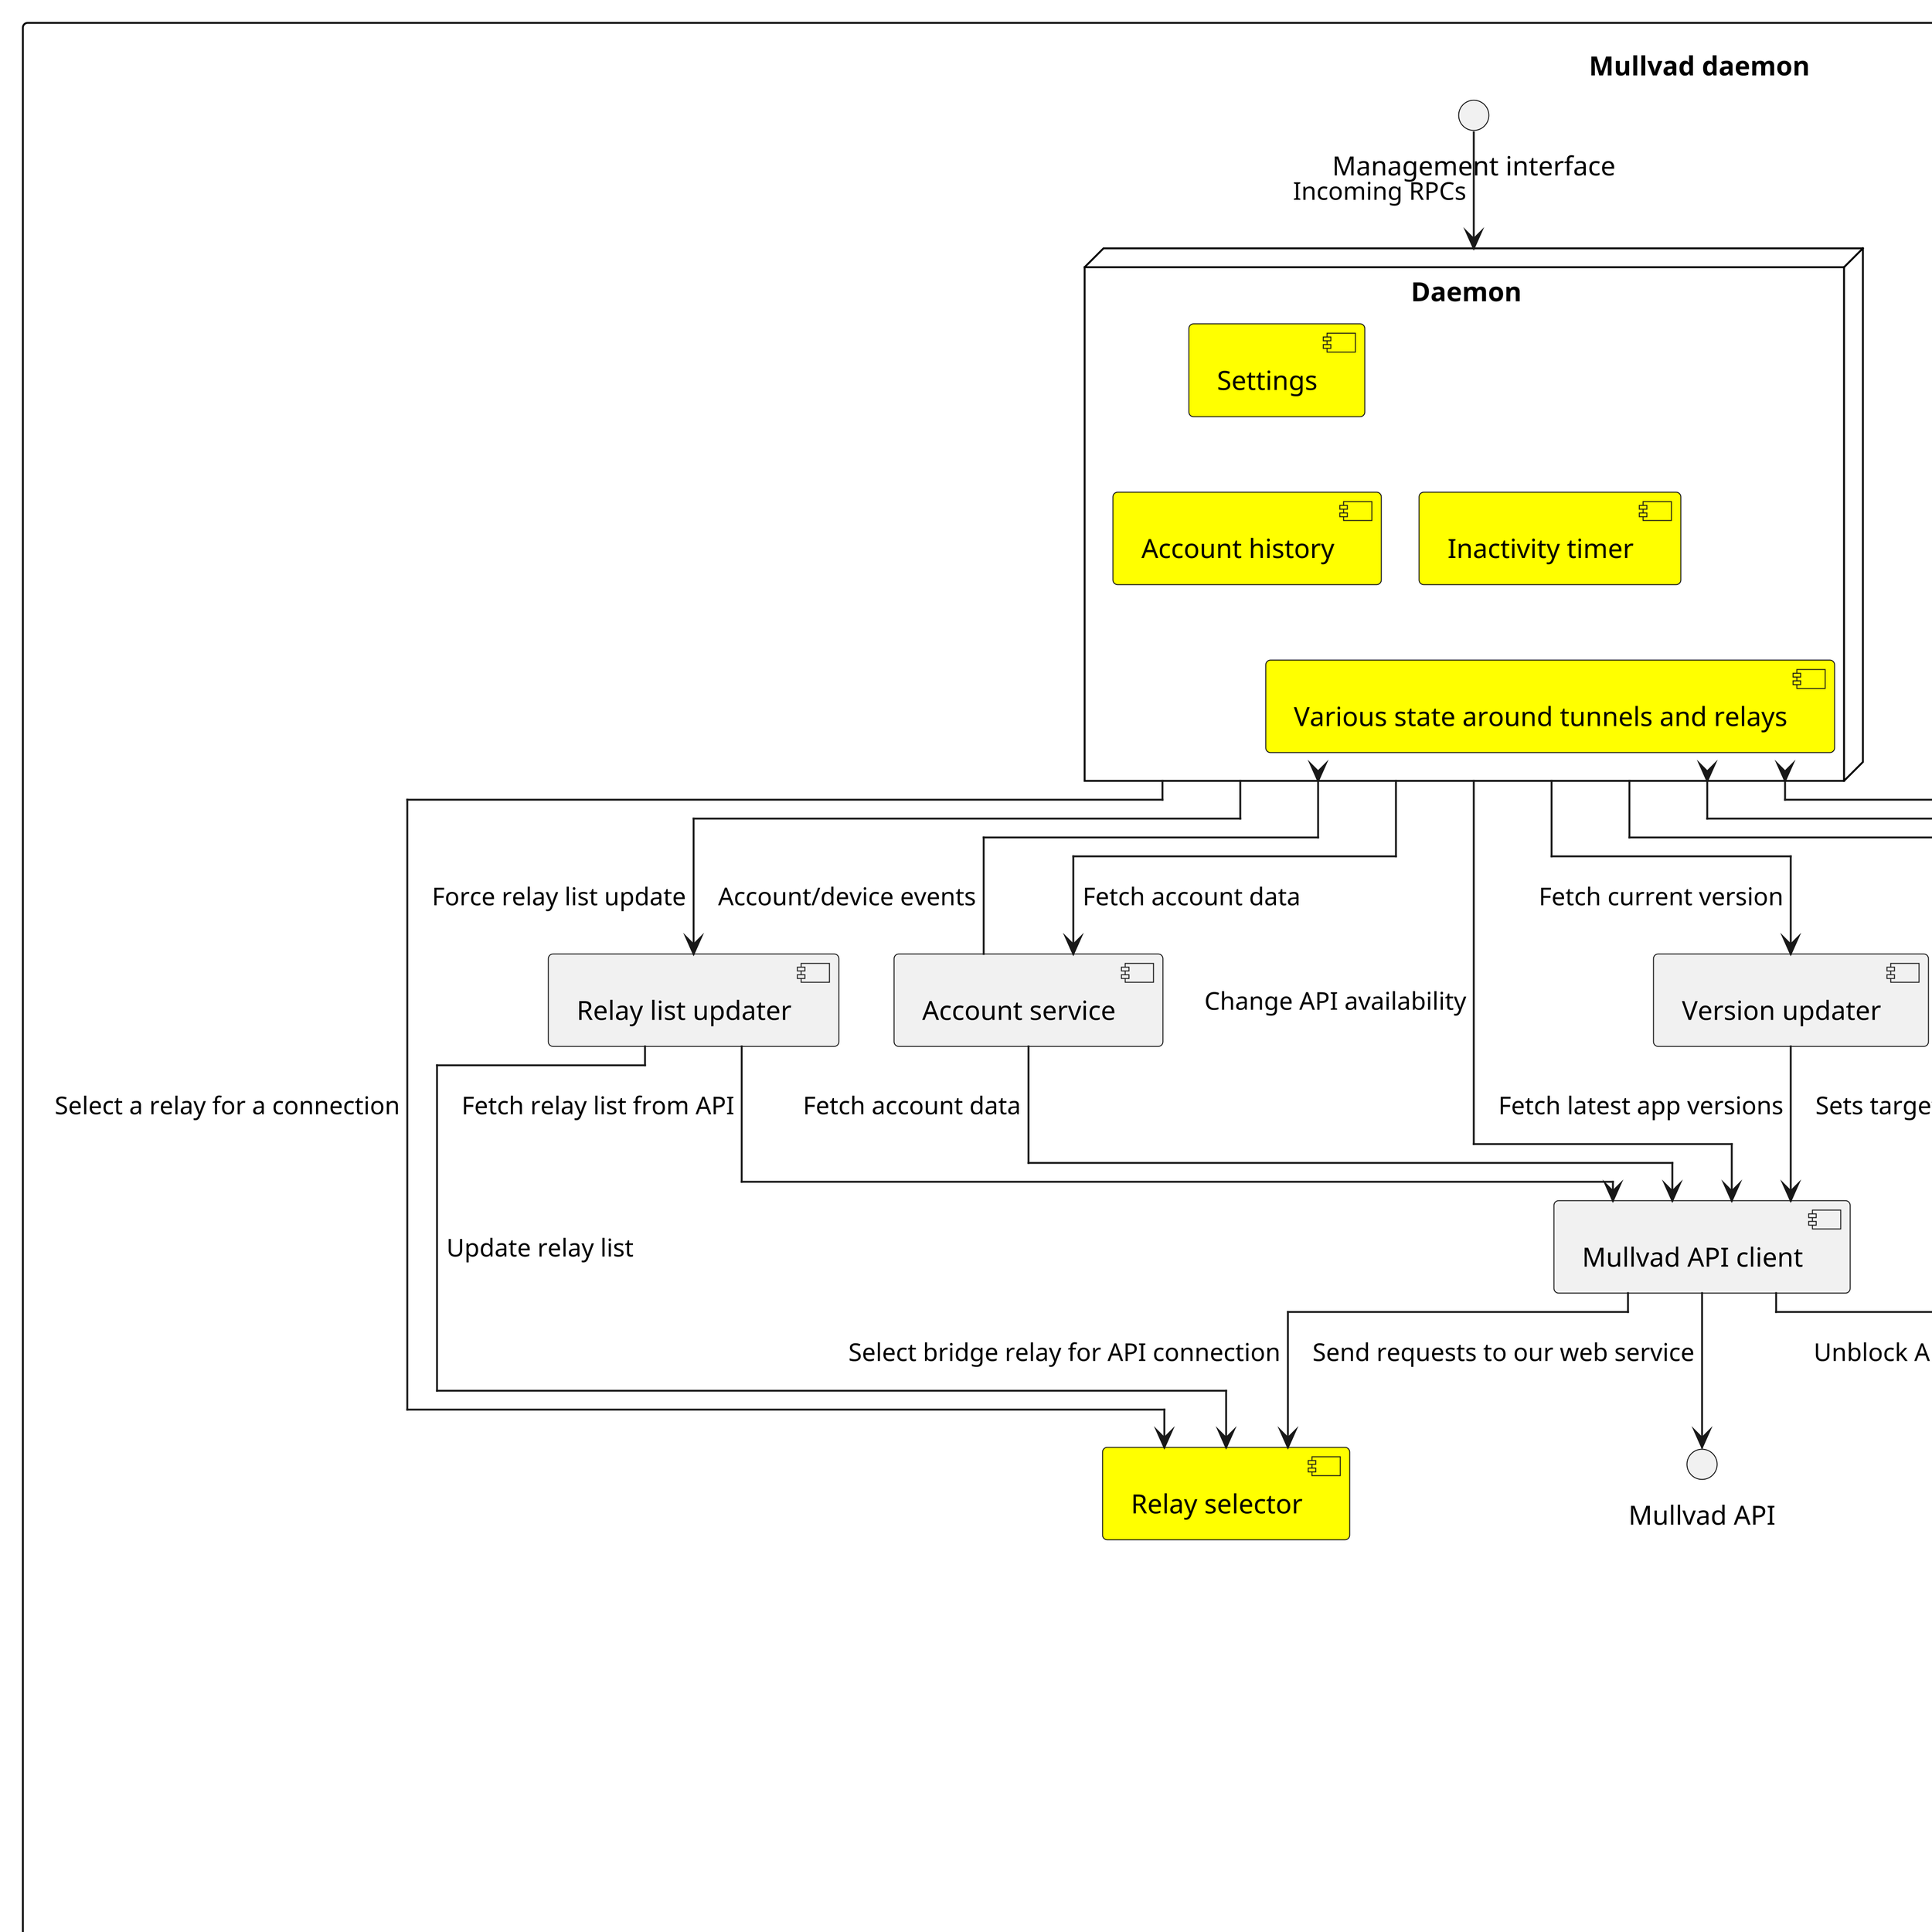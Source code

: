 
java.lang.IllegalArgumentException
	at net.sourceforge.plantuml.posimo.Path.<init>(Path.java:53)
	at net.sourceforge.plantuml.cucadiagram.dot.CucaDiagramTxtMaker.<init>(CucaDiagramTxtMaker.java:113)
	at net.sourceforge.plantuml.cucadiagram.CucaDiagram.createFilesTxt(CucaDiagram.java:678)
	at net.sourceforge.plantuml.cucadiagram.CucaDiagram.exportDiagramInternal(CucaDiagram.java:628)
	at net.sourceforge.plantuml.UmlDiagram.exportDiagramNow(UmlDiagram.java:204)
	at net.sourceforge.plantuml.AbstractPSystem.exportDiagram(AbstractPSystem.java:140)
	at net.sourceforge.plantuml.PSystemUtils.exportDiagramsCuca(PSystemUtils.java:233)
	at net.sourceforge.plantuml.PSystemUtils.exportDiagrams(PSystemUtils.java:89)
	at net.sourceforge.plantuml.SourceFileReaderAbstract.getGeneratedImages(SourceFileReaderAbstract.java:160)
	at net.sourceforge.plantuml.Run.manageFileInternal(Run.java:530)
	at net.sourceforge.plantuml.Run.processArgs(Run.java:414)
	at net.sourceforge.plantuml.Run.manageAllFiles(Run.java:381)
	at net.sourceforge.plantuml.Run.main(Run.java:192)

@startuml
hide empty description
scale 10000

left to right direction
!pragma layout elk


component "Mullvad daemon" as mullvad_daemon {
  () "Management interface" as management_interface
  () "Mullvad API" as mullvad_api

  node "Daemon" as daemon {
    [Settings] as settings #yellow
    [Account history] as account_history #yellow
    [Inactivity timer] as inactivity_timer #yellow
    [Various state around tunnels and relays] #yellow
  }

  node "Tunnel state machine" as tsm {
    [Firewall] as firewall #yellow
    [DNS] as dns #yellow
    [Routing] as routing
    [Tunnel] as tunnel
    [Offline monitor] as offline_monitor
  }

  [Account service] as account_manager
  [Mullvad API client] as rest_service
  [Relay list updater] as relay_list_updater
  [Version updater] as version_updater
  [Relay selector] as relay_selector #yellow
}


management_interface -> daemon : Incoming RPCs

daemon -> tsm : Sets target tunnel state
tsm -> daemon : "Notifies of changes to tunnel state, gets tunnel connection config"
tsm -> daemon : Get tunnel connection config
daemon -> relay_selector : Select a relay for a connection
daemon -> rest_service : Change API availability
daemon -> relay_list_updater : Force relay list update
daemon -> version_updater : Fetch current version
daemon -> account_manager : Fetch account data

relay_list_updater -> relay_selector : Update relay list
account_manager -> daemon : Account/device events


rest_service -> relay_selector : Select bridge relay for API connection
rest_service -> tsm : Unblock API endpoint
rest_service -> mullvad_api : Send requests to our web service

relay_list_updater -> rest_service : Fetch relay list from API
version_updater -> rest_service : Fetch latest app versions
account_manager -> rest_service : Fetch account data


@enduml


